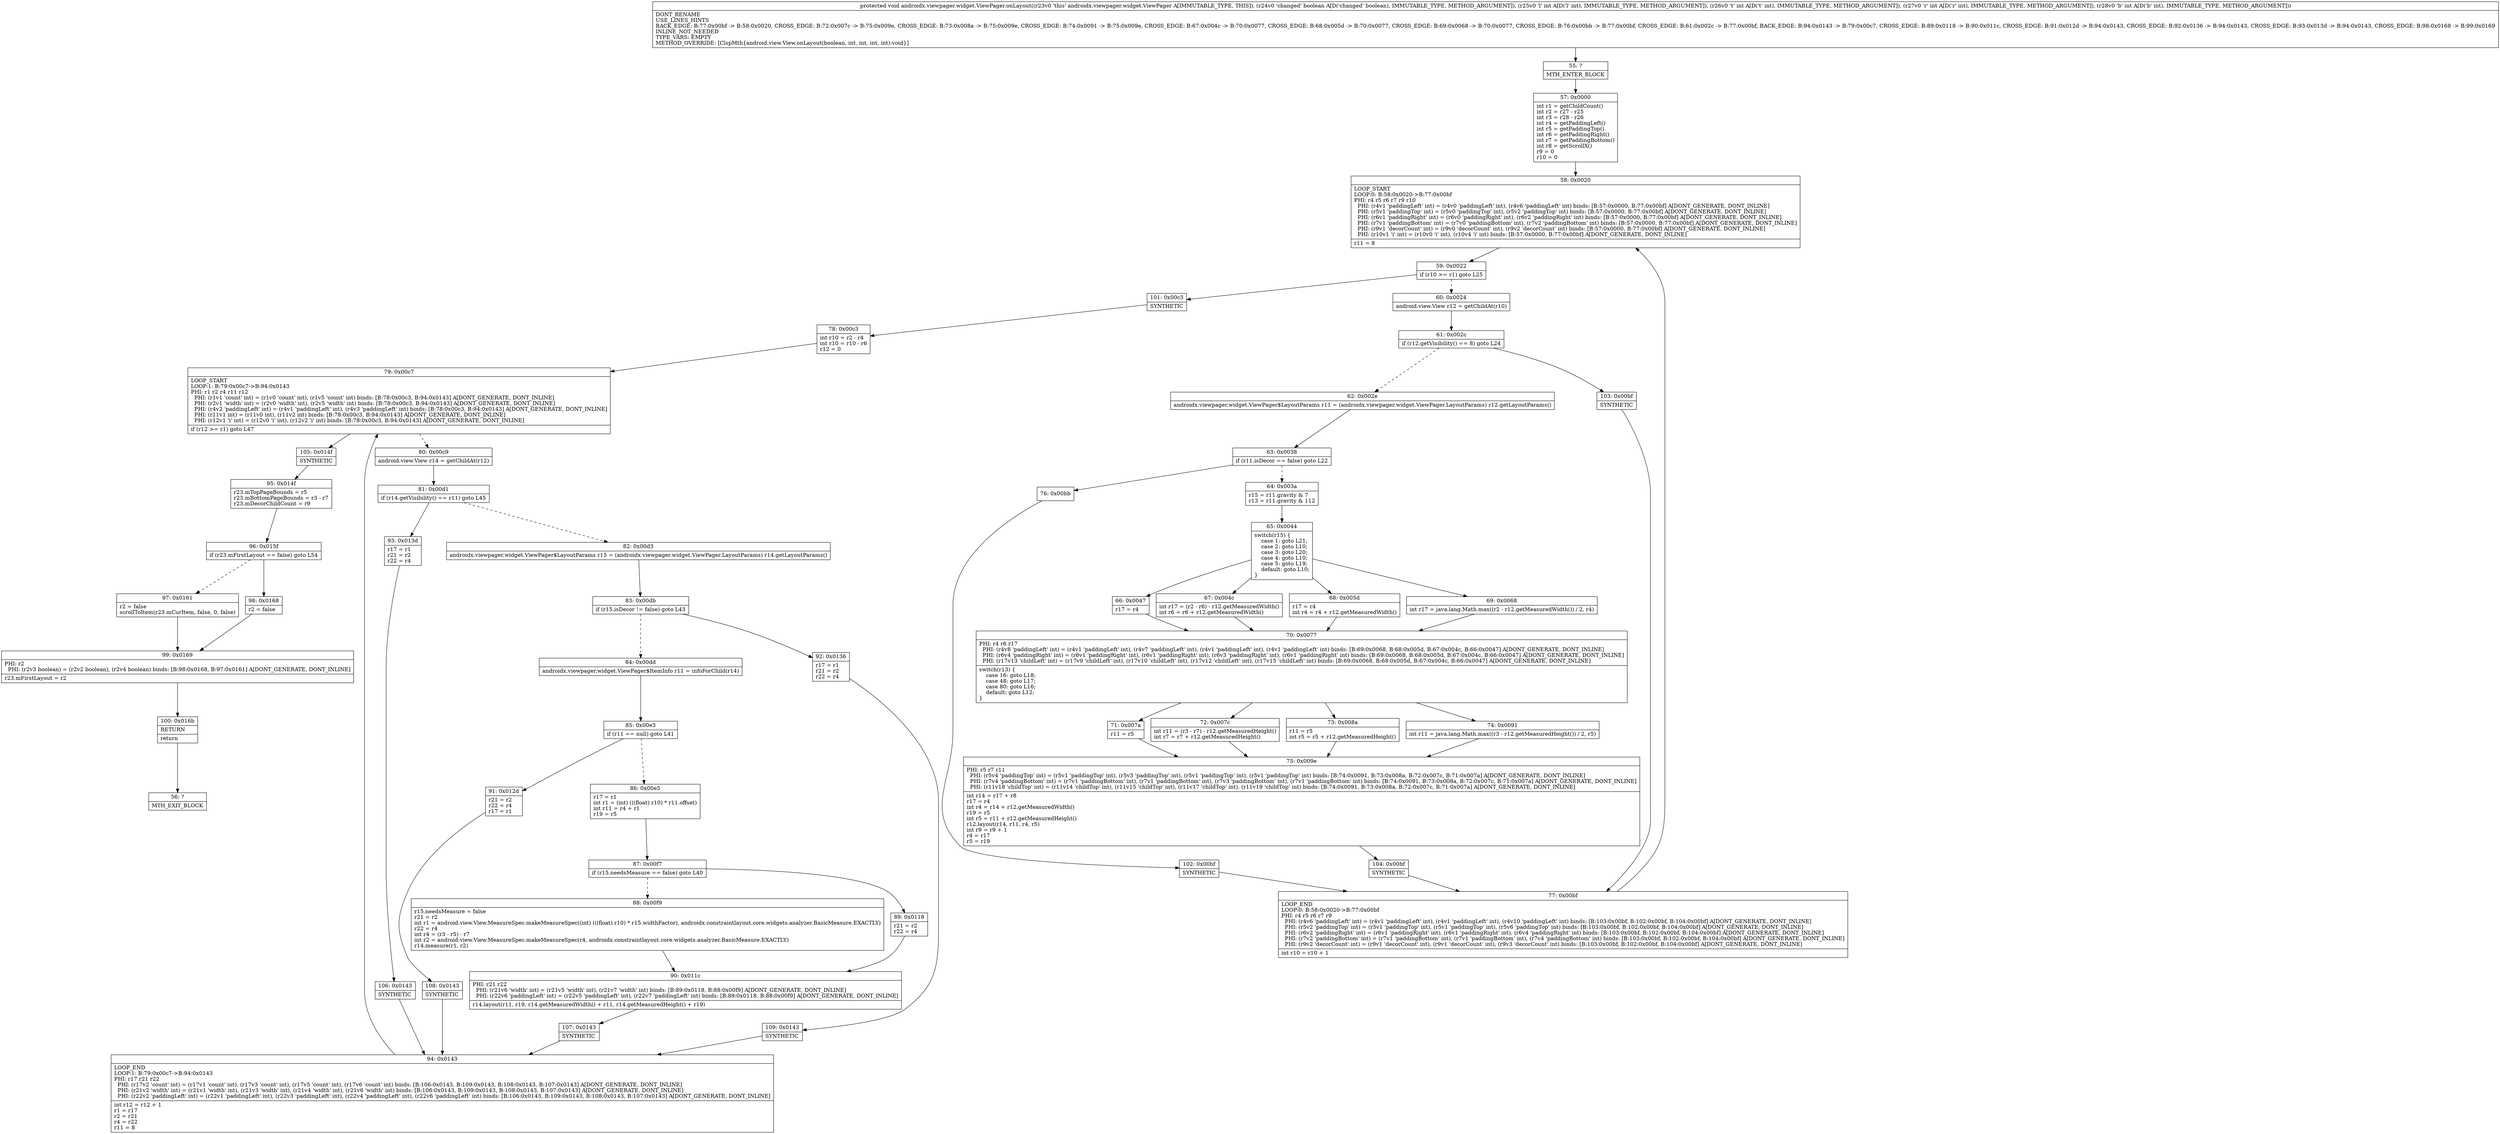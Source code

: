 digraph "CFG forandroidx.viewpager.widget.ViewPager.onLayout(ZIIII)V" {
Node_55 [shape=record,label="{55\:\ ?|MTH_ENTER_BLOCK\l}"];
Node_57 [shape=record,label="{57\:\ 0x0000|int r1 = getChildCount()\lint r2 = r27 \- r25\lint r3 = r28 \- r26\lint r4 = getPaddingLeft()\lint r5 = getPaddingTop()\lint r6 = getPaddingRight()\lint r7 = getPaddingBottom()\lint r8 = getScrollX()\lr9 = 0\lr10 = 0\l}"];
Node_58 [shape=record,label="{58\:\ 0x0020|LOOP_START\lLOOP:0: B:58:0x0020\-\>B:77:0x00bf\lPHI: r4 r5 r6 r7 r9 r10 \l  PHI: (r4v1 'paddingLeft' int) = (r4v0 'paddingLeft' int), (r4v6 'paddingLeft' int) binds: [B:57:0x0000, B:77:0x00bf] A[DONT_GENERATE, DONT_INLINE]\l  PHI: (r5v1 'paddingTop' int) = (r5v0 'paddingTop' int), (r5v2 'paddingTop' int) binds: [B:57:0x0000, B:77:0x00bf] A[DONT_GENERATE, DONT_INLINE]\l  PHI: (r6v1 'paddingRight' int) = (r6v0 'paddingRight' int), (r6v2 'paddingRight' int) binds: [B:57:0x0000, B:77:0x00bf] A[DONT_GENERATE, DONT_INLINE]\l  PHI: (r7v1 'paddingBottom' int) = (r7v0 'paddingBottom' int), (r7v2 'paddingBottom' int) binds: [B:57:0x0000, B:77:0x00bf] A[DONT_GENERATE, DONT_INLINE]\l  PHI: (r9v1 'decorCount' int) = (r9v0 'decorCount' int), (r9v2 'decorCount' int) binds: [B:57:0x0000, B:77:0x00bf] A[DONT_GENERATE, DONT_INLINE]\l  PHI: (r10v1 'i' int) = (r10v0 'i' int), (r10v4 'i' int) binds: [B:57:0x0000, B:77:0x00bf] A[DONT_GENERATE, DONT_INLINE]\l|r11 = 8\l}"];
Node_59 [shape=record,label="{59\:\ 0x0022|if (r10 \>= r1) goto L25\l}"];
Node_60 [shape=record,label="{60\:\ 0x0024|android.view.View r12 = getChildAt(r10)\l}"];
Node_61 [shape=record,label="{61\:\ 0x002c|if (r12.getVisibility() == 8) goto L24\l}"];
Node_62 [shape=record,label="{62\:\ 0x002e|androidx.viewpager.widget.ViewPager$LayoutParams r11 = (androidx.viewpager.widget.ViewPager.LayoutParams) r12.getLayoutParams()\l}"];
Node_63 [shape=record,label="{63\:\ 0x0038|if (r11.isDecor == false) goto L22\l}"];
Node_64 [shape=record,label="{64\:\ 0x003a|r15 = r11.gravity & 7\lr13 = r11.gravity & 112\l}"];
Node_65 [shape=record,label="{65\:\ 0x0044|switch(r15) \{\l    case 1: goto L21;\l    case 2: goto L10;\l    case 3: goto L20;\l    case 4: goto L10;\l    case 5: goto L19;\l    default: goto L10;\l\}\l}"];
Node_66 [shape=record,label="{66\:\ 0x0047|r17 = r4\l}"];
Node_70 [shape=record,label="{70\:\ 0x0077|PHI: r4 r6 r17 \l  PHI: (r4v8 'paddingLeft' int) = (r4v1 'paddingLeft' int), (r4v7 'paddingLeft' int), (r4v1 'paddingLeft' int), (r4v1 'paddingLeft' int) binds: [B:69:0x0068, B:68:0x005d, B:67:0x004c, B:66:0x0047] A[DONT_GENERATE, DONT_INLINE]\l  PHI: (r6v4 'paddingRight' int) = (r6v1 'paddingRight' int), (r6v1 'paddingRight' int), (r6v3 'paddingRight' int), (r6v1 'paddingRight' int) binds: [B:69:0x0068, B:68:0x005d, B:67:0x004c, B:66:0x0047] A[DONT_GENERATE, DONT_INLINE]\l  PHI: (r17v13 'childLeft' int) = (r17v9 'childLeft' int), (r17v10 'childLeft' int), (r17v12 'childLeft' int), (r17v15 'childLeft' int) binds: [B:69:0x0068, B:68:0x005d, B:67:0x004c, B:66:0x0047] A[DONT_GENERATE, DONT_INLINE]\l|switch(r13) \{\l    case 16: goto L18;\l    case 48: goto L17;\l    case 80: goto L16;\l    default: goto L12;\l\}\l}"];
Node_71 [shape=record,label="{71\:\ 0x007a|r11 = r5\l}"];
Node_75 [shape=record,label="{75\:\ 0x009e|PHI: r5 r7 r11 \l  PHI: (r5v4 'paddingTop' int) = (r5v1 'paddingTop' int), (r5v3 'paddingTop' int), (r5v1 'paddingTop' int), (r5v1 'paddingTop' int) binds: [B:74:0x0091, B:73:0x008a, B:72:0x007c, B:71:0x007a] A[DONT_GENERATE, DONT_INLINE]\l  PHI: (r7v4 'paddingBottom' int) = (r7v1 'paddingBottom' int), (r7v1 'paddingBottom' int), (r7v3 'paddingBottom' int), (r7v1 'paddingBottom' int) binds: [B:74:0x0091, B:73:0x008a, B:72:0x007c, B:71:0x007a] A[DONT_GENERATE, DONT_INLINE]\l  PHI: (r11v18 'childTop' int) = (r11v14 'childTop' int), (r11v15 'childTop' int), (r11v17 'childTop' int), (r11v19 'childTop' int) binds: [B:74:0x0091, B:73:0x008a, B:72:0x007c, B:71:0x007a] A[DONT_GENERATE, DONT_INLINE]\l|int r14 = r17 + r8\lr17 = r4\lint r4 = r14 + r12.getMeasuredWidth()\lr19 = r5\lint r5 = r11 + r12.getMeasuredHeight()\lr12.layout(r14, r11, r4, r5)\lint r9 = r9 + 1\lr4 = r17\lr5 = r19\l}"];
Node_104 [shape=record,label="{104\:\ 0x00bf|SYNTHETIC\l}"];
Node_77 [shape=record,label="{77\:\ 0x00bf|LOOP_END\lLOOP:0: B:58:0x0020\-\>B:77:0x00bf\lPHI: r4 r5 r6 r7 r9 \l  PHI: (r4v6 'paddingLeft' int) = (r4v1 'paddingLeft' int), (r4v1 'paddingLeft' int), (r4v10 'paddingLeft' int) binds: [B:103:0x00bf, B:102:0x00bf, B:104:0x00bf] A[DONT_GENERATE, DONT_INLINE]\l  PHI: (r5v2 'paddingTop' int) = (r5v1 'paddingTop' int), (r5v1 'paddingTop' int), (r5v6 'paddingTop' int) binds: [B:103:0x00bf, B:102:0x00bf, B:104:0x00bf] A[DONT_GENERATE, DONT_INLINE]\l  PHI: (r6v2 'paddingRight' int) = (r6v1 'paddingRight' int), (r6v1 'paddingRight' int), (r6v4 'paddingRight' int) binds: [B:103:0x00bf, B:102:0x00bf, B:104:0x00bf] A[DONT_GENERATE, DONT_INLINE]\l  PHI: (r7v2 'paddingBottom' int) = (r7v1 'paddingBottom' int), (r7v1 'paddingBottom' int), (r7v4 'paddingBottom' int) binds: [B:103:0x00bf, B:102:0x00bf, B:104:0x00bf] A[DONT_GENERATE, DONT_INLINE]\l  PHI: (r9v2 'decorCount' int) = (r9v1 'decorCount' int), (r9v1 'decorCount' int), (r9v3 'decorCount' int) binds: [B:103:0x00bf, B:102:0x00bf, B:104:0x00bf] A[DONT_GENERATE, DONT_INLINE]\l|int r10 = r10 + 1\l}"];
Node_72 [shape=record,label="{72\:\ 0x007c|int r11 = (r3 \- r7) \- r12.getMeasuredHeight()\lint r7 = r7 + r12.getMeasuredHeight()\l}"];
Node_73 [shape=record,label="{73\:\ 0x008a|r11 = r5\lint r5 = r5 + r12.getMeasuredHeight()\l}"];
Node_74 [shape=record,label="{74\:\ 0x0091|int r11 = java.lang.Math.max((r3 \- r12.getMeasuredHeight()) \/ 2, r5)\l}"];
Node_67 [shape=record,label="{67\:\ 0x004c|int r17 = (r2 \- r6) \- r12.getMeasuredWidth()\lint r6 = r6 + r12.getMeasuredWidth()\l}"];
Node_68 [shape=record,label="{68\:\ 0x005d|r17 = r4\lint r4 = r4 + r12.getMeasuredWidth()\l}"];
Node_69 [shape=record,label="{69\:\ 0x0068|int r17 = java.lang.Math.max((r2 \- r12.getMeasuredWidth()) \/ 2, r4)\l}"];
Node_76 [shape=record,label="{76\:\ 0x00bb}"];
Node_102 [shape=record,label="{102\:\ 0x00bf|SYNTHETIC\l}"];
Node_103 [shape=record,label="{103\:\ 0x00bf|SYNTHETIC\l}"];
Node_101 [shape=record,label="{101\:\ 0x00c3|SYNTHETIC\l}"];
Node_78 [shape=record,label="{78\:\ 0x00c3|int r10 = r2 \- r4\lint r10 = r10 \- r6\lr12 = 0\l}"];
Node_79 [shape=record,label="{79\:\ 0x00c7|LOOP_START\lLOOP:1: B:79:0x00c7\-\>B:94:0x0143\lPHI: r1 r2 r4 r11 r12 \l  PHI: (r1v1 'count' int) = (r1v0 'count' int), (r1v5 'count' int) binds: [B:78:0x00c3, B:94:0x0143] A[DONT_GENERATE, DONT_INLINE]\l  PHI: (r2v1 'width' int) = (r2v0 'width' int), (r2v5 'width' int) binds: [B:78:0x00c3, B:94:0x0143] A[DONT_GENERATE, DONT_INLINE]\l  PHI: (r4v2 'paddingLeft' int) = (r4v1 'paddingLeft' int), (r4v3 'paddingLeft' int) binds: [B:78:0x00c3, B:94:0x0143] A[DONT_GENERATE, DONT_INLINE]\l  PHI: (r11v1 int) = (r11v0 int), (r11v2 int) binds: [B:78:0x00c3, B:94:0x0143] A[DONT_GENERATE, DONT_INLINE]\l  PHI: (r12v1 'i' int) = (r12v0 'i' int), (r12v2 'i' int) binds: [B:78:0x00c3, B:94:0x0143] A[DONT_GENERATE, DONT_INLINE]\l|if (r12 \>= r1) goto L47\l}"];
Node_80 [shape=record,label="{80\:\ 0x00c9|android.view.View r14 = getChildAt(r12)\l}"];
Node_81 [shape=record,label="{81\:\ 0x00d1|if (r14.getVisibility() == r11) goto L45\l}"];
Node_82 [shape=record,label="{82\:\ 0x00d3|androidx.viewpager.widget.ViewPager$LayoutParams r15 = (androidx.viewpager.widget.ViewPager.LayoutParams) r14.getLayoutParams()\l}"];
Node_83 [shape=record,label="{83\:\ 0x00db|if (r15.isDecor != false) goto L43\l}"];
Node_84 [shape=record,label="{84\:\ 0x00dd|androidx.viewpager.widget.ViewPager$ItemInfo r11 = infoForChild(r14)\l}"];
Node_85 [shape=record,label="{85\:\ 0x00e3|if (r11 == null) goto L41\l}"];
Node_86 [shape=record,label="{86\:\ 0x00e5|r17 = r1\lint r1 = (int) (((float) r10) * r11.offset)\lint r11 = r4 + r1\lr19 = r5\l}"];
Node_87 [shape=record,label="{87\:\ 0x00f7|if (r15.needsMeasure == false) goto L40\l}"];
Node_88 [shape=record,label="{88\:\ 0x00f9|r15.needsMeasure = false\lr21 = r2\lint r1 = android.view.View.MeasureSpec.makeMeasureSpec((int) (((float) r10) * r15.widthFactor), androidx.constraintlayout.core.widgets.analyzer.BasicMeasure.EXACTLY)\lr22 = r4\lint r4 = (r3 \- r5) \- r7\lint r2 = android.view.View.MeasureSpec.makeMeasureSpec(r4, androidx.constraintlayout.core.widgets.analyzer.BasicMeasure.EXACTLY)\lr14.measure(r1, r2)\l}"];
Node_90 [shape=record,label="{90\:\ 0x011c|PHI: r21 r22 \l  PHI: (r21v6 'width' int) = (r21v5 'width' int), (r21v7 'width' int) binds: [B:89:0x0118, B:88:0x00f9] A[DONT_GENERATE, DONT_INLINE]\l  PHI: (r22v6 'paddingLeft' int) = (r22v5 'paddingLeft' int), (r22v7 'paddingLeft' int) binds: [B:89:0x0118, B:88:0x00f9] A[DONT_GENERATE, DONT_INLINE]\l|r14.layout(r11, r19, r14.getMeasuredWidth() + r11, r14.getMeasuredHeight() + r19)\l}"];
Node_107 [shape=record,label="{107\:\ 0x0143|SYNTHETIC\l}"];
Node_94 [shape=record,label="{94\:\ 0x0143|LOOP_END\lLOOP:1: B:79:0x00c7\-\>B:94:0x0143\lPHI: r17 r21 r22 \l  PHI: (r17v2 'count' int) = (r17v1 'count' int), (r17v3 'count' int), (r17v5 'count' int), (r17v6 'count' int) binds: [B:106:0x0143, B:109:0x0143, B:108:0x0143, B:107:0x0143] A[DONT_GENERATE, DONT_INLINE]\l  PHI: (r21v2 'width' int) = (r21v1 'width' int), (r21v3 'width' int), (r21v4 'width' int), (r21v6 'width' int) binds: [B:106:0x0143, B:109:0x0143, B:108:0x0143, B:107:0x0143] A[DONT_GENERATE, DONT_INLINE]\l  PHI: (r22v2 'paddingLeft' int) = (r22v1 'paddingLeft' int), (r22v3 'paddingLeft' int), (r22v4 'paddingLeft' int), (r22v6 'paddingLeft' int) binds: [B:106:0x0143, B:109:0x0143, B:108:0x0143, B:107:0x0143] A[DONT_GENERATE, DONT_INLINE]\l|int r12 = r12 + 1\lr1 = r17\lr2 = r21\lr4 = r22\lr11 = 8\l}"];
Node_89 [shape=record,label="{89\:\ 0x0118|r21 = r2\lr22 = r4\l}"];
Node_91 [shape=record,label="{91\:\ 0x012d|r21 = r2\lr22 = r4\lr17 = r1\l}"];
Node_108 [shape=record,label="{108\:\ 0x0143|SYNTHETIC\l}"];
Node_92 [shape=record,label="{92\:\ 0x0136|r17 = r1\lr21 = r2\lr22 = r4\l}"];
Node_109 [shape=record,label="{109\:\ 0x0143|SYNTHETIC\l}"];
Node_93 [shape=record,label="{93\:\ 0x013d|r17 = r1\lr21 = r2\lr22 = r4\l}"];
Node_106 [shape=record,label="{106\:\ 0x0143|SYNTHETIC\l}"];
Node_105 [shape=record,label="{105\:\ 0x014f|SYNTHETIC\l}"];
Node_95 [shape=record,label="{95\:\ 0x014f|r23.mTopPageBounds = r5\lr23.mBottomPageBounds = r3 \- r7\lr23.mDecorChildCount = r9\l}"];
Node_96 [shape=record,label="{96\:\ 0x015f|if (r23.mFirstLayout == false) goto L54\l}"];
Node_97 [shape=record,label="{97\:\ 0x0161|r2 = false\lscrollToItem(r23.mCurItem, false, 0, false)\l}"];
Node_99 [shape=record,label="{99\:\ 0x0169|PHI: r2 \l  PHI: (r2v3 boolean) = (r2v2 boolean), (r2v4 boolean) binds: [B:98:0x0168, B:97:0x0161] A[DONT_GENERATE, DONT_INLINE]\l|r23.mFirstLayout = r2\l}"];
Node_100 [shape=record,label="{100\:\ 0x016b|RETURN\l|return\l}"];
Node_56 [shape=record,label="{56\:\ ?|MTH_EXIT_BLOCK\l}"];
Node_98 [shape=record,label="{98\:\ 0x0168|r2 = false\l}"];
MethodNode[shape=record,label="{protected void androidx.viewpager.widget.ViewPager.onLayout((r23v0 'this' androidx.viewpager.widget.ViewPager A[IMMUTABLE_TYPE, THIS]), (r24v0 'changed' boolean A[D('changed' boolean), IMMUTABLE_TYPE, METHOD_ARGUMENT]), (r25v0 'l' int A[D('l' int), IMMUTABLE_TYPE, METHOD_ARGUMENT]), (r26v0 't' int A[D('t' int), IMMUTABLE_TYPE, METHOD_ARGUMENT]), (r27v0 'r' int A[D('r' int), IMMUTABLE_TYPE, METHOD_ARGUMENT]), (r28v0 'b' int A[D('b' int), IMMUTABLE_TYPE, METHOD_ARGUMENT]))  | DONT_RENAME\lUSE_LINES_HINTS\lBACK_EDGE: B:77:0x00bf \-\> B:58:0x0020, CROSS_EDGE: B:72:0x007c \-\> B:75:0x009e, CROSS_EDGE: B:73:0x008a \-\> B:75:0x009e, CROSS_EDGE: B:74:0x0091 \-\> B:75:0x009e, CROSS_EDGE: B:67:0x004c \-\> B:70:0x0077, CROSS_EDGE: B:68:0x005d \-\> B:70:0x0077, CROSS_EDGE: B:69:0x0068 \-\> B:70:0x0077, CROSS_EDGE: B:76:0x00bb \-\> B:77:0x00bf, CROSS_EDGE: B:61:0x002c \-\> B:77:0x00bf, BACK_EDGE: B:94:0x0143 \-\> B:79:0x00c7, CROSS_EDGE: B:89:0x0118 \-\> B:90:0x011c, CROSS_EDGE: B:91:0x012d \-\> B:94:0x0143, CROSS_EDGE: B:92:0x0136 \-\> B:94:0x0143, CROSS_EDGE: B:93:0x013d \-\> B:94:0x0143, CROSS_EDGE: B:98:0x0168 \-\> B:99:0x0169\lINLINE_NOT_NEEDED\lTYPE_VARS: EMPTY\lMETHOD_OVERRIDE: [ClspMth\{android.view.View.onLayout(boolean, int, int, int, int):void\}]\l}"];
MethodNode -> Node_55;Node_55 -> Node_57;
Node_57 -> Node_58;
Node_58 -> Node_59;
Node_59 -> Node_60[style=dashed];
Node_59 -> Node_101;
Node_60 -> Node_61;
Node_61 -> Node_62[style=dashed];
Node_61 -> Node_103;
Node_62 -> Node_63;
Node_63 -> Node_64[style=dashed];
Node_63 -> Node_76;
Node_64 -> Node_65;
Node_65 -> Node_66;
Node_65 -> Node_67;
Node_65 -> Node_68;
Node_65 -> Node_69;
Node_66 -> Node_70;
Node_70 -> Node_71;
Node_70 -> Node_72;
Node_70 -> Node_73;
Node_70 -> Node_74;
Node_71 -> Node_75;
Node_75 -> Node_104;
Node_104 -> Node_77;
Node_77 -> Node_58;
Node_72 -> Node_75;
Node_73 -> Node_75;
Node_74 -> Node_75;
Node_67 -> Node_70;
Node_68 -> Node_70;
Node_69 -> Node_70;
Node_76 -> Node_102;
Node_102 -> Node_77;
Node_103 -> Node_77;
Node_101 -> Node_78;
Node_78 -> Node_79;
Node_79 -> Node_80[style=dashed];
Node_79 -> Node_105;
Node_80 -> Node_81;
Node_81 -> Node_82[style=dashed];
Node_81 -> Node_93;
Node_82 -> Node_83;
Node_83 -> Node_84[style=dashed];
Node_83 -> Node_92;
Node_84 -> Node_85;
Node_85 -> Node_86[style=dashed];
Node_85 -> Node_91;
Node_86 -> Node_87;
Node_87 -> Node_88[style=dashed];
Node_87 -> Node_89;
Node_88 -> Node_90;
Node_90 -> Node_107;
Node_107 -> Node_94;
Node_94 -> Node_79;
Node_89 -> Node_90;
Node_91 -> Node_108;
Node_108 -> Node_94;
Node_92 -> Node_109;
Node_109 -> Node_94;
Node_93 -> Node_106;
Node_106 -> Node_94;
Node_105 -> Node_95;
Node_95 -> Node_96;
Node_96 -> Node_97[style=dashed];
Node_96 -> Node_98;
Node_97 -> Node_99;
Node_99 -> Node_100;
Node_100 -> Node_56;
Node_98 -> Node_99;
}

